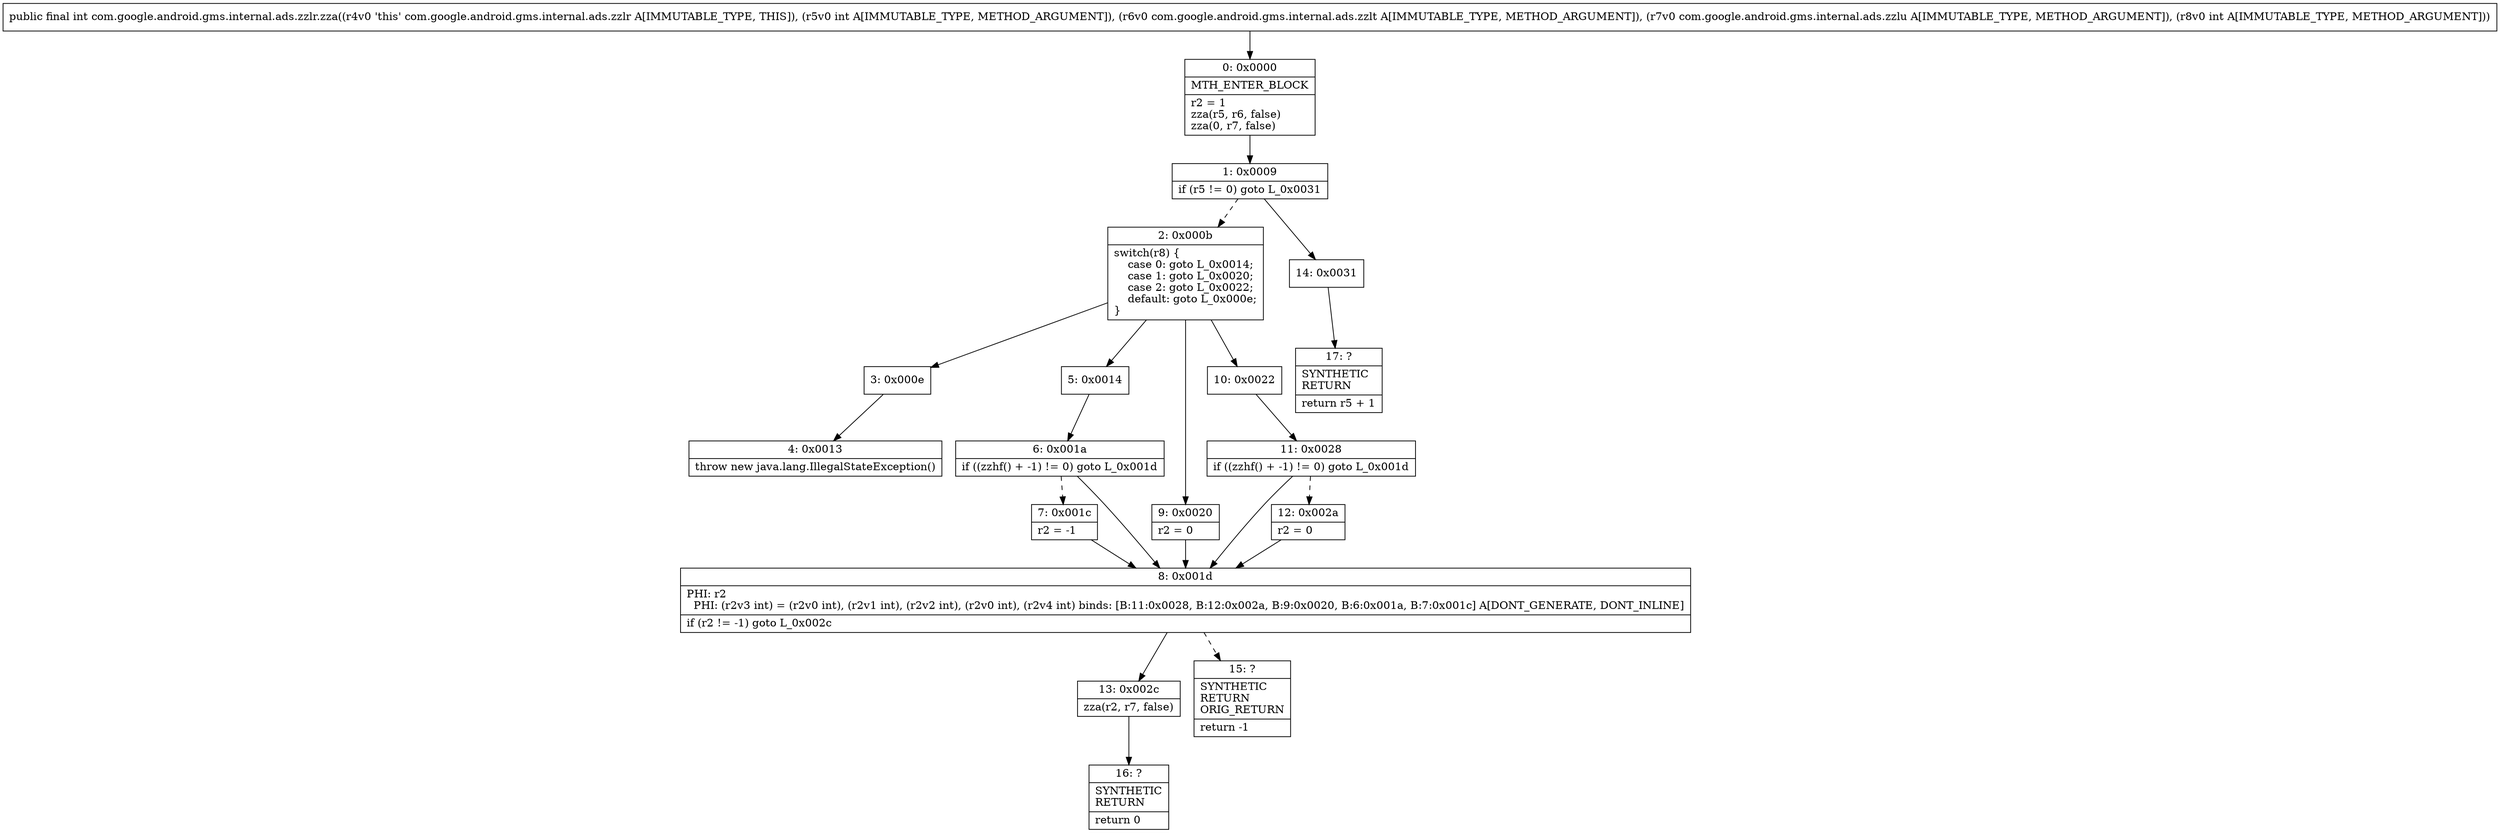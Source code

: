 digraph "CFG forcom.google.android.gms.internal.ads.zzlr.zza(ILcom\/google\/android\/gms\/internal\/ads\/zzlt;Lcom\/google\/android\/gms\/internal\/ads\/zzlu;I)I" {
Node_0 [shape=record,label="{0\:\ 0x0000|MTH_ENTER_BLOCK\l|r2 = 1\lzza(r5, r6, false)\lzza(0, r7, false)\l}"];
Node_1 [shape=record,label="{1\:\ 0x0009|if (r5 != 0) goto L_0x0031\l}"];
Node_2 [shape=record,label="{2\:\ 0x000b|switch(r8) \{\l    case 0: goto L_0x0014;\l    case 1: goto L_0x0020;\l    case 2: goto L_0x0022;\l    default: goto L_0x000e;\l\}\l}"];
Node_3 [shape=record,label="{3\:\ 0x000e}"];
Node_4 [shape=record,label="{4\:\ 0x0013|throw new java.lang.IllegalStateException()\l}"];
Node_5 [shape=record,label="{5\:\ 0x0014}"];
Node_6 [shape=record,label="{6\:\ 0x001a|if ((zzhf() + \-1) != 0) goto L_0x001d\l}"];
Node_7 [shape=record,label="{7\:\ 0x001c|r2 = \-1\l}"];
Node_8 [shape=record,label="{8\:\ 0x001d|PHI: r2 \l  PHI: (r2v3 int) = (r2v0 int), (r2v1 int), (r2v2 int), (r2v0 int), (r2v4 int) binds: [B:11:0x0028, B:12:0x002a, B:9:0x0020, B:6:0x001a, B:7:0x001c] A[DONT_GENERATE, DONT_INLINE]\l|if (r2 != \-1) goto L_0x002c\l}"];
Node_9 [shape=record,label="{9\:\ 0x0020|r2 = 0\l}"];
Node_10 [shape=record,label="{10\:\ 0x0022}"];
Node_11 [shape=record,label="{11\:\ 0x0028|if ((zzhf() + \-1) != 0) goto L_0x001d\l}"];
Node_12 [shape=record,label="{12\:\ 0x002a|r2 = 0\l}"];
Node_13 [shape=record,label="{13\:\ 0x002c|zza(r2, r7, false)\l}"];
Node_14 [shape=record,label="{14\:\ 0x0031}"];
Node_15 [shape=record,label="{15\:\ ?|SYNTHETIC\lRETURN\lORIG_RETURN\l|return \-1\l}"];
Node_16 [shape=record,label="{16\:\ ?|SYNTHETIC\lRETURN\l|return 0\l}"];
Node_17 [shape=record,label="{17\:\ ?|SYNTHETIC\lRETURN\l|return r5 + 1\l}"];
MethodNode[shape=record,label="{public final int com.google.android.gms.internal.ads.zzlr.zza((r4v0 'this' com.google.android.gms.internal.ads.zzlr A[IMMUTABLE_TYPE, THIS]), (r5v0 int A[IMMUTABLE_TYPE, METHOD_ARGUMENT]), (r6v0 com.google.android.gms.internal.ads.zzlt A[IMMUTABLE_TYPE, METHOD_ARGUMENT]), (r7v0 com.google.android.gms.internal.ads.zzlu A[IMMUTABLE_TYPE, METHOD_ARGUMENT]), (r8v0 int A[IMMUTABLE_TYPE, METHOD_ARGUMENT])) }"];
MethodNode -> Node_0;
Node_0 -> Node_1;
Node_1 -> Node_2[style=dashed];
Node_1 -> Node_14;
Node_2 -> Node_3;
Node_2 -> Node_5;
Node_2 -> Node_9;
Node_2 -> Node_10;
Node_3 -> Node_4;
Node_5 -> Node_6;
Node_6 -> Node_7[style=dashed];
Node_6 -> Node_8;
Node_7 -> Node_8;
Node_8 -> Node_13;
Node_8 -> Node_15[style=dashed];
Node_9 -> Node_8;
Node_10 -> Node_11;
Node_11 -> Node_8;
Node_11 -> Node_12[style=dashed];
Node_12 -> Node_8;
Node_13 -> Node_16;
Node_14 -> Node_17;
}

